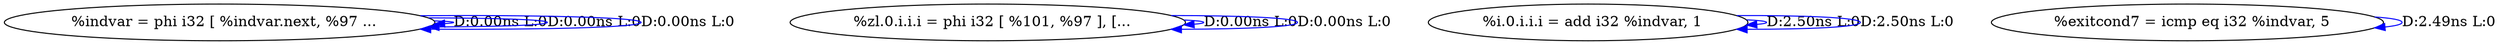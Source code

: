 digraph {
Node0x3180620[label="  %indvar = phi i32 [ %indvar.next, %97 ..."];
Node0x3180620 -> Node0x3180620[label="D:0.00ns L:0",color=blue];
Node0x3180620 -> Node0x3180620[label="D:0.00ns L:0",color=blue];
Node0x3180620 -> Node0x3180620[label="D:0.00ns L:0",color=blue];
Node0x3180700[label="  %zl.0.i.i.i = phi i32 [ %101, %97 ], [..."];
Node0x3180700 -> Node0x3180700[label="D:0.00ns L:0",color=blue];
Node0x3180700 -> Node0x3180700[label="D:0.00ns L:0",color=blue];
Node0x31807e0[label="  %i.0.i.i.i = add i32 %indvar, 1"];
Node0x31807e0 -> Node0x31807e0[label="D:2.50ns L:0",color=blue];
Node0x31807e0 -> Node0x31807e0[label="D:2.50ns L:0",color=blue];
Node0x31808c0[label="  %exitcond7 = icmp eq i32 %indvar, 5"];
Node0x31808c0 -> Node0x31808c0[label="D:2.49ns L:0",color=blue];
}
